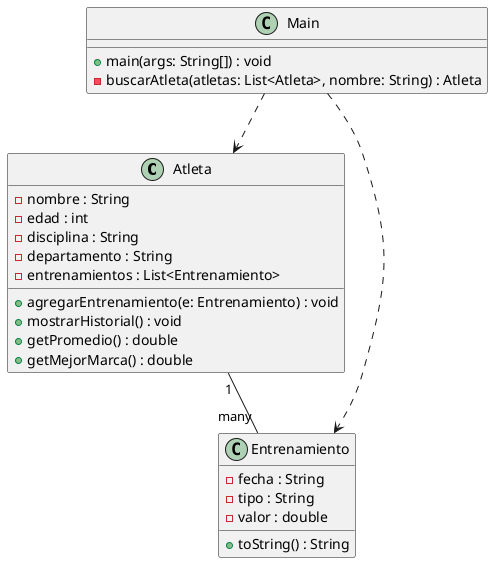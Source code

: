 @startuml
class Atleta {
  - nombre : String
  - edad : int
  - disciplina : String
  - departamento : String
  - entrenamientos : List<Entrenamiento>
  + agregarEntrenamiento(e: Entrenamiento) : void
  + mostrarHistorial() : void
  + getPromedio() : double
  + getMejorMarca() : double
}

class Entrenamiento {
  - fecha : String
  - tipo : String
  - valor : double
  + toString() : String
}

class Main {
  + main(args: String[]) : void
  - buscarAtleta(atletas: List<Atleta>, nombre: String) : Atleta
}

Atleta "1" -- "many" Entrenamiento
Main ..> Atleta
Main ..> Entrenamiento
@enduml